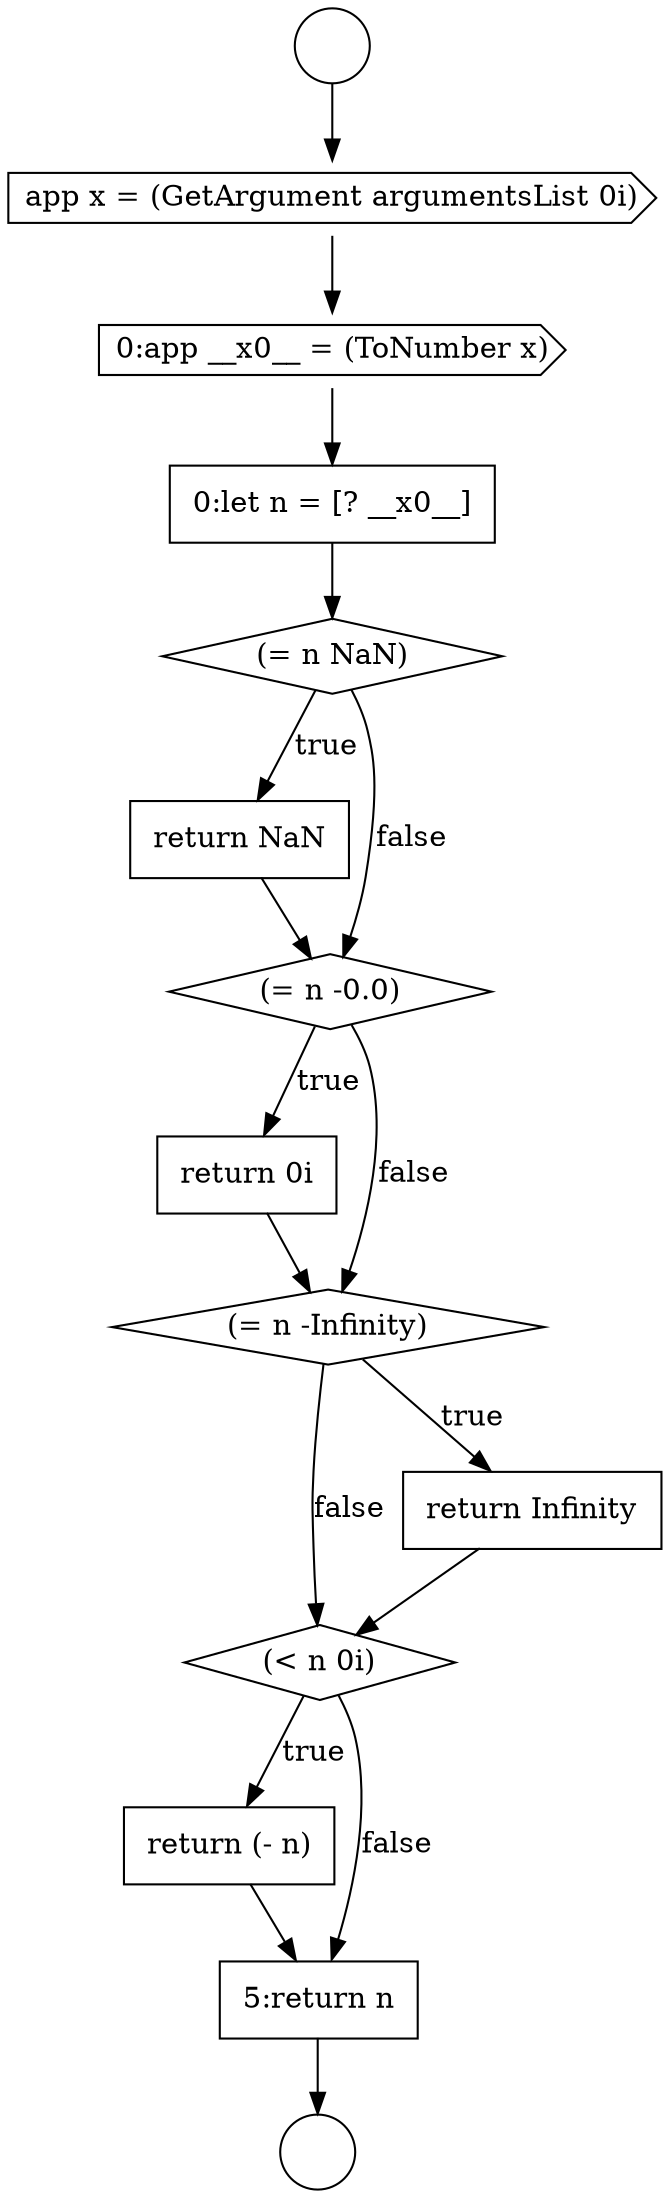digraph {
  node12789 [shape=none, margin=0, label=<<font color="black">
    <table border="0" cellborder="1" cellspacing="0" cellpadding="10">
      <tr><td align="left">return NaN</td></tr>
    </table>
  </font>> color="black" fillcolor="white" style=filled]
  node12785 [shape=cds, label=<<font color="black">app x = (GetArgument argumentsList 0i)</font>> color="black" fillcolor="white" style=filled]
  node12794 [shape=diamond, label=<<font color="black">(&lt; n 0i)</font>> color="black" fillcolor="white" style=filled]
  node12788 [shape=diamond, label=<<font color="black">(= n NaN)</font>> color="black" fillcolor="white" style=filled]
  node12795 [shape=none, margin=0, label=<<font color="black">
    <table border="0" cellborder="1" cellspacing="0" cellpadding="10">
      <tr><td align="left">return (- n)</td></tr>
    </table>
  </font>> color="black" fillcolor="white" style=filled]
  node12783 [shape=circle label=" " color="black" fillcolor="white" style=filled]
  node12787 [shape=none, margin=0, label=<<font color="black">
    <table border="0" cellborder="1" cellspacing="0" cellpadding="10">
      <tr><td align="left">0:let n = [? __x0__]</td></tr>
    </table>
  </font>> color="black" fillcolor="white" style=filled]
  node12791 [shape=none, margin=0, label=<<font color="black">
    <table border="0" cellborder="1" cellspacing="0" cellpadding="10">
      <tr><td align="left">return 0i</td></tr>
    </table>
  </font>> color="black" fillcolor="white" style=filled]
  node12784 [shape=circle label=" " color="black" fillcolor="white" style=filled]
  node12790 [shape=diamond, label=<<font color="black">(= n -0.0)</font>> color="black" fillcolor="white" style=filled]
  node12786 [shape=cds, label=<<font color="black">0:app __x0__ = (ToNumber x)</font>> color="black" fillcolor="white" style=filled]
  node12793 [shape=none, margin=0, label=<<font color="black">
    <table border="0" cellborder="1" cellspacing="0" cellpadding="10">
      <tr><td align="left">return Infinity</td></tr>
    </table>
  </font>> color="black" fillcolor="white" style=filled]
  node12792 [shape=diamond, label=<<font color="black">(= n -Infinity)</font>> color="black" fillcolor="white" style=filled]
  node12796 [shape=none, margin=0, label=<<font color="black">
    <table border="0" cellborder="1" cellspacing="0" cellpadding="10">
      <tr><td align="left">5:return n</td></tr>
    </table>
  </font>> color="black" fillcolor="white" style=filled]
  node12790 -> node12791 [label=<<font color="black">true</font>> color="black"]
  node12790 -> node12792 [label=<<font color="black">false</font>> color="black"]
  node12793 -> node12794 [ color="black"]
  node12794 -> node12795 [label=<<font color="black">true</font>> color="black"]
  node12794 -> node12796 [label=<<font color="black">false</font>> color="black"]
  node12783 -> node12785 [ color="black"]
  node12785 -> node12786 [ color="black"]
  node12796 -> node12784 [ color="black"]
  node12786 -> node12787 [ color="black"]
  node12795 -> node12796 [ color="black"]
  node12789 -> node12790 [ color="black"]
  node12791 -> node12792 [ color="black"]
  node12788 -> node12789 [label=<<font color="black">true</font>> color="black"]
  node12788 -> node12790 [label=<<font color="black">false</font>> color="black"]
  node12792 -> node12793 [label=<<font color="black">true</font>> color="black"]
  node12792 -> node12794 [label=<<font color="black">false</font>> color="black"]
  node12787 -> node12788 [ color="black"]
}
